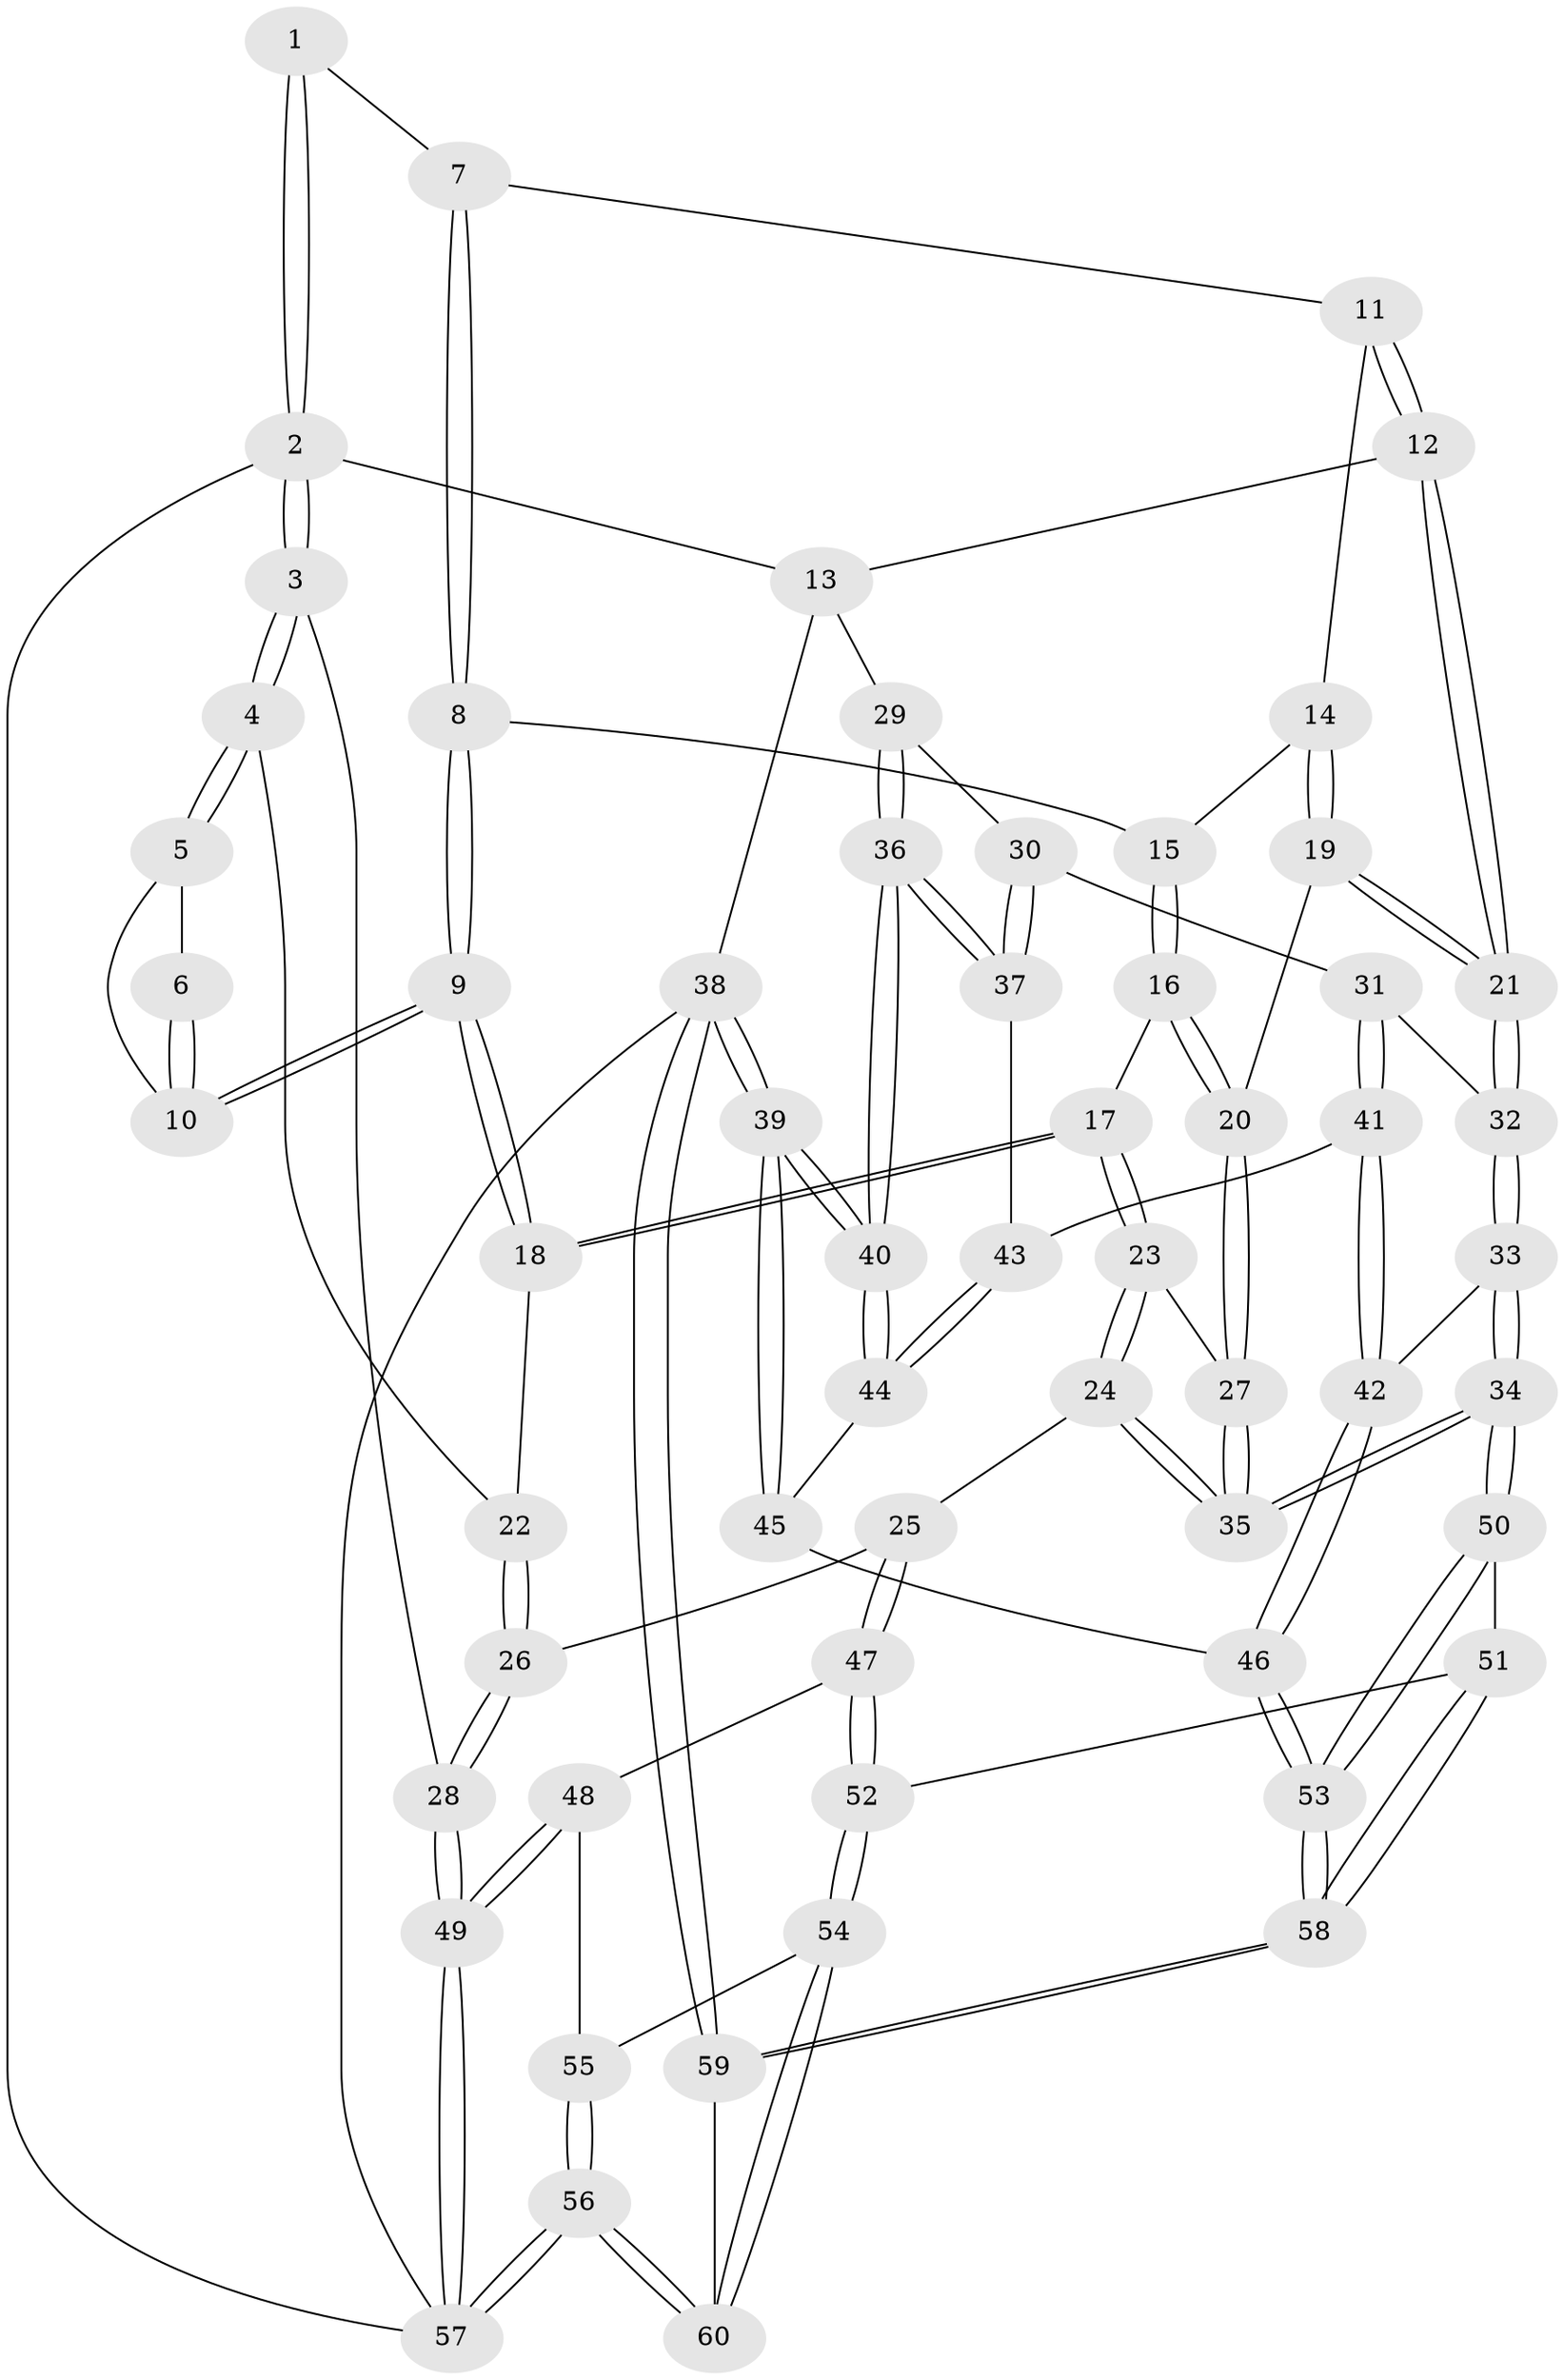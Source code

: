 // Generated by graph-tools (version 1.1) at 2025/03/03/09/25 03:03:11]
// undirected, 60 vertices, 147 edges
graph export_dot {
graph [start="1"]
  node [color=gray90,style=filled];
  1 [pos="+0.2258495693588517+0"];
  2 [pos="+0+0"];
  3 [pos="+0+0.1874499988288869"];
  4 [pos="+0+0.19135211977804215"];
  5 [pos="+0+0.1904228592221265"];
  6 [pos="+0.15185147459146908+0"];
  7 [pos="+0.24905107490764464+0"];
  8 [pos="+0.27851996414924984+0.01471404197524156"];
  9 [pos="+0.16443749252080325+0.2867154602257224"];
  10 [pos="+0.09772846485495437+0.2317355638813244"];
  11 [pos="+0.632889961692564+0"];
  12 [pos="+1+0"];
  13 [pos="+1+0"];
  14 [pos="+0.5238459607787633+0.1588145739770962"];
  15 [pos="+0.33145642462166985+0.10111469301481182"];
  16 [pos="+0.36923149652474374+0.3219882783863446"];
  17 [pos="+0.28935201056348564+0.3462662288407475"];
  18 [pos="+0.17569539260341094+0.31243756676247697"];
  19 [pos="+0.5330760988013171+0.33369965207564606"];
  20 [pos="+0.4908139989640399+0.3444810713114867"];
  21 [pos="+0.5641366667203405+0.3436623560639792"];
  22 [pos="+0.12143368917785544+0.3697152690931001"];
  23 [pos="+0.28251814618041654+0.41268784591014207"];
  24 [pos="+0.22118550129530465+0.6101001321221253"];
  25 [pos="+0.21520846803792054+0.6123326737625865"];
  26 [pos="+0.10239700897378877+0.39809687819278805"];
  27 [pos="+0.4098641531908611+0.5815253654198005"];
  28 [pos="+0+0.585587219699752"];
  29 [pos="+1+0.11217247524382075"];
  30 [pos="+0.9179878814696244+0.3416626608225188"];
  31 [pos="+0.6898950835026588+0.4500758796991903"];
  32 [pos="+0.6452534021587911+0.41755551704359123"];
  33 [pos="+0.437080388761411+0.6391895216396081"];
  34 [pos="+0.4125916326464955+0.6461640818502355"];
  35 [pos="+0.40204689880864913+0.635151321839477"];
  36 [pos="+1+0.5148586408180456"];
  37 [pos="+0.9125076724376342+0.5829448943489823"];
  38 [pos="+1+1"];
  39 [pos="+1+1"];
  40 [pos="+1+0.7584390534505919"];
  41 [pos="+0.6917629823408631+0.4645856908480635"];
  42 [pos="+0.6736194676074956+0.608958506839842"];
  43 [pos="+0.9032947746872584+0.5945950627892084"];
  44 [pos="+0.8884191011410423+0.7165344841711766"];
  45 [pos="+0.7519829556794778+0.7977218178193242"];
  46 [pos="+0.7439306114831779+0.799090700657939"];
  47 [pos="+0.1366993365415305+0.6771717441699426"];
  48 [pos="+0.06349187315992345+0.7086014688370904"];
  49 [pos="+0+0.690909929770677"];
  50 [pos="+0.41428593911328593+0.6553424921789861"];
  51 [pos="+0.38019420927874065+0.8382403052053243"];
  52 [pos="+0.3649945270633374+0.8531330090872856"];
  53 [pos="+0.6967414976133495+0.8543541854425748"];
  54 [pos="+0.32670372428021166+0.9365181029069903"];
  55 [pos="+0.12073311248908522+0.8011834833558812"];
  56 [pos="+0.15841247175439963+1"];
  57 [pos="+0+1"];
  58 [pos="+0.6867399469593455+0.8744040596168791"];
  59 [pos="+0.6540408190245227+1"];
  60 [pos="+0.3103396878473362+1"];
  1 -- 2;
  1 -- 2;
  1 -- 7;
  2 -- 3;
  2 -- 3;
  2 -- 13;
  2 -- 57;
  3 -- 4;
  3 -- 4;
  3 -- 28;
  4 -- 5;
  4 -- 5;
  4 -- 22;
  5 -- 6;
  5 -- 10;
  6 -- 10;
  6 -- 10;
  7 -- 8;
  7 -- 8;
  7 -- 11;
  8 -- 9;
  8 -- 9;
  8 -- 15;
  9 -- 10;
  9 -- 10;
  9 -- 18;
  9 -- 18;
  11 -- 12;
  11 -- 12;
  11 -- 14;
  12 -- 13;
  12 -- 21;
  12 -- 21;
  13 -- 29;
  13 -- 38;
  14 -- 15;
  14 -- 19;
  14 -- 19;
  15 -- 16;
  15 -- 16;
  16 -- 17;
  16 -- 20;
  16 -- 20;
  17 -- 18;
  17 -- 18;
  17 -- 23;
  17 -- 23;
  18 -- 22;
  19 -- 20;
  19 -- 21;
  19 -- 21;
  20 -- 27;
  20 -- 27;
  21 -- 32;
  21 -- 32;
  22 -- 26;
  22 -- 26;
  23 -- 24;
  23 -- 24;
  23 -- 27;
  24 -- 25;
  24 -- 35;
  24 -- 35;
  25 -- 26;
  25 -- 47;
  25 -- 47;
  26 -- 28;
  26 -- 28;
  27 -- 35;
  27 -- 35;
  28 -- 49;
  28 -- 49;
  29 -- 30;
  29 -- 36;
  29 -- 36;
  30 -- 31;
  30 -- 37;
  30 -- 37;
  31 -- 32;
  31 -- 41;
  31 -- 41;
  32 -- 33;
  32 -- 33;
  33 -- 34;
  33 -- 34;
  33 -- 42;
  34 -- 35;
  34 -- 35;
  34 -- 50;
  34 -- 50;
  36 -- 37;
  36 -- 37;
  36 -- 40;
  36 -- 40;
  37 -- 43;
  38 -- 39;
  38 -- 39;
  38 -- 59;
  38 -- 59;
  38 -- 57;
  39 -- 40;
  39 -- 40;
  39 -- 45;
  39 -- 45;
  40 -- 44;
  40 -- 44;
  41 -- 42;
  41 -- 42;
  41 -- 43;
  42 -- 46;
  42 -- 46;
  43 -- 44;
  43 -- 44;
  44 -- 45;
  45 -- 46;
  46 -- 53;
  46 -- 53;
  47 -- 48;
  47 -- 52;
  47 -- 52;
  48 -- 49;
  48 -- 49;
  48 -- 55;
  49 -- 57;
  49 -- 57;
  50 -- 51;
  50 -- 53;
  50 -- 53;
  51 -- 52;
  51 -- 58;
  51 -- 58;
  52 -- 54;
  52 -- 54;
  53 -- 58;
  53 -- 58;
  54 -- 55;
  54 -- 60;
  54 -- 60;
  55 -- 56;
  55 -- 56;
  56 -- 57;
  56 -- 57;
  56 -- 60;
  56 -- 60;
  58 -- 59;
  58 -- 59;
  59 -- 60;
}
